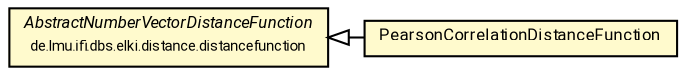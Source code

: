 #!/usr/local/bin/dot
#
# Class diagram 
# Generated by UMLGraph version R5_7_2-60-g0e99a6 (http://www.spinellis.gr/umlgraph/)
#

digraph G {
	graph [fontnames="svg"]
	edge [fontname="Roboto",fontsize=7,labelfontname="Roboto",labelfontsize=7,color="black"];
	node [fontname="Roboto",fontcolor="black",fontsize=8,shape=plaintext,margin=0,width=0,height=0];
	nodesep=0.15;
	ranksep=0.25;
	rankdir=LR;
	// de.lmu.ifi.dbs.elki.distance.distancefunction.correlation.PearsonCorrelationDistanceFunction
	c8150623 [label=<<table title="de.lmu.ifi.dbs.elki.distance.distancefunction.correlation.PearsonCorrelationDistanceFunction" border="0" cellborder="1" cellspacing="0" cellpadding="2" bgcolor="lemonChiffon" href="PearsonCorrelationDistanceFunction.html" target="_parent">
		<tr><td><table border="0" cellspacing="0" cellpadding="1">
		<tr><td align="center" balign="center"> <font face="Roboto">PearsonCorrelationDistanceFunction</font> </td></tr>
		</table></td></tr>
		</table>>, URL="PearsonCorrelationDistanceFunction.html"];
	// de.lmu.ifi.dbs.elki.distance.distancefunction.AbstractNumberVectorDistanceFunction
	c8150711 [label=<<table title="de.lmu.ifi.dbs.elki.distance.distancefunction.AbstractNumberVectorDistanceFunction" border="0" cellborder="1" cellspacing="0" cellpadding="2" bgcolor="LemonChiffon" href="../AbstractNumberVectorDistanceFunction.html" target="_parent">
		<tr><td><table border="0" cellspacing="0" cellpadding="1">
		<tr><td align="center" balign="center"> <font face="Roboto"><i>AbstractNumberVectorDistanceFunction</i></font> </td></tr>
		<tr><td align="center" balign="center"> <font face="Roboto" point-size="7.0">de.lmu.ifi.dbs.elki.distance.distancefunction</font> </td></tr>
		</table></td></tr>
		</table>>, URL="../AbstractNumberVectorDistanceFunction.html"];
	// de.lmu.ifi.dbs.elki.distance.distancefunction.correlation.PearsonCorrelationDistanceFunction extends de.lmu.ifi.dbs.elki.distance.distancefunction.AbstractNumberVectorDistanceFunction
	c8150711 -> c8150623 [arrowtail=empty,dir=back,weight=10];
}

